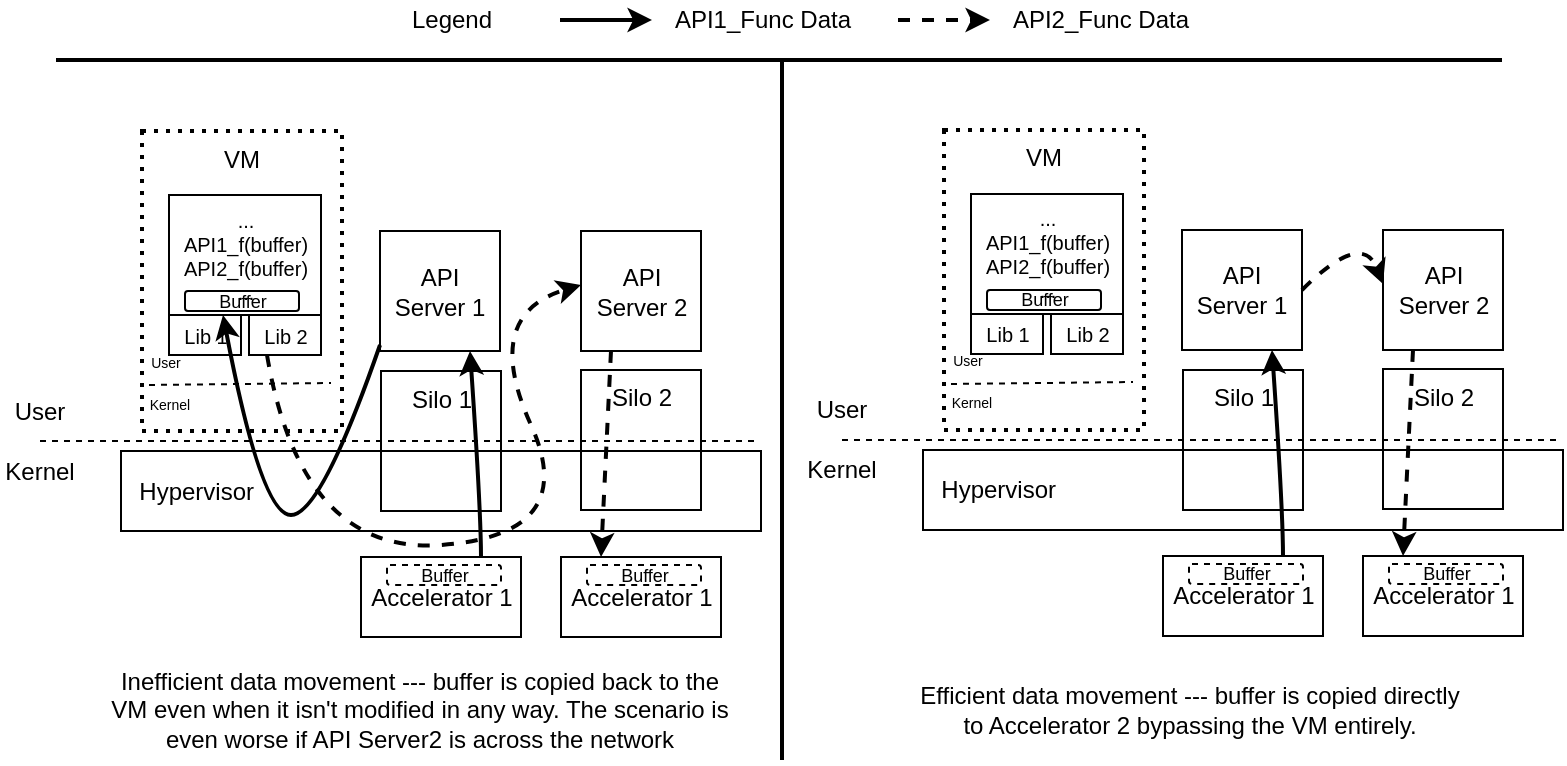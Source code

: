 <mxfile version="12.1.7" type="device" pages="1"><diagram id="teCDct7RlRdrfFZBSO62" name="Page-1"><mxGraphModel dx="932" dy="711" grid="1" gridSize="10" guides="1" tooltips="1" connect="1" arrows="1" fold="1" page="1" pageScale="1" pageWidth="800" pageHeight="400" math="0" shadow="0"><root><mxCell id="0"/><mxCell id="1" parent="0"/><mxCell id="tscXoGCFPhKTc5vVTDcR-264" value="&amp;nbsp; Hypervisor" style="rounded=0;whiteSpace=wrap;html=1;fillColor=none;align=left;" vertex="1" parent="1"><mxGeometry x="69.5" y="235.5" width="320" height="40" as="geometry"/></mxCell><mxCell id="tscXoGCFPhKTc5vVTDcR-266" value="Accelerator 1" style="rounded=0;whiteSpace=wrap;html=1;fillColor=none;" vertex="1" parent="1"><mxGeometry x="189.5" y="288.5" width="80" height="40" as="geometry"/></mxCell><mxCell id="tscXoGCFPhKTc5vVTDcR-267" value="Accelerator 1" style="rounded=0;whiteSpace=wrap;html=1;fillColor=none;" vertex="1" parent="1"><mxGeometry x="289.5" y="288.5" width="80" height="40" as="geometry"/></mxCell><mxCell id="tscXoGCFPhKTc5vVTDcR-268" value="VM" style="rounded=0;whiteSpace=wrap;html=1;fillColor=none;align=center;strokeWidth=2;verticalAlign=top;dashed=1;dashPattern=1 2;" vertex="1" parent="1"><mxGeometry x="80" y="75.5" width="100" height="150" as="geometry"/></mxCell><mxCell id="tscXoGCFPhKTc5vVTDcR-269" value="API Server 1" style="rounded=0;whiteSpace=wrap;html=1;fillColor=none;align=center;" vertex="1" parent="1"><mxGeometry x="199" y="125.5" width="60" height="60" as="geometry"/></mxCell><mxCell id="tscXoGCFPhKTc5vVTDcR-270" value="API Server 2" style="rounded=0;whiteSpace=wrap;html=1;fillColor=none;align=center;" vertex="1" parent="1"><mxGeometry x="299.5" y="125.5" width="60" height="60" as="geometry"/></mxCell><mxCell id="tscXoGCFPhKTc5vVTDcR-271" value="Silo 1" style="rounded=0;whiteSpace=wrap;html=1;fillColor=none;align=center;verticalAlign=top;strokeWidth=1;" vertex="1" parent="1"><mxGeometry x="199.5" y="195.5" width="60" height="70" as="geometry"/></mxCell><mxCell id="tscXoGCFPhKTc5vVTDcR-272" value="Silo 2" style="rounded=0;whiteSpace=wrap;html=1;fillColor=none;align=center;verticalAlign=top;strokeWidth=1;" vertex="1" parent="1"><mxGeometry x="299.5" y="195" width="60" height="70" as="geometry"/></mxCell><mxCell id="tscXoGCFPhKTc5vVTDcR-273" value="" style="endArrow=none;dashed=1;html=1;" edge="1" parent="1"><mxGeometry width="50" height="50" relative="1" as="geometry"><mxPoint x="29" y="230.5" as="sourcePoint"/><mxPoint x="389" y="230.5" as="targetPoint"/></mxGeometry></mxCell><mxCell id="tscXoGCFPhKTc5vVTDcR-274" value="Kernel" style="text;html=1;strokeColor=none;fillColor=none;align=center;verticalAlign=middle;whiteSpace=wrap;rounded=0;dashed=1;" vertex="1" parent="1"><mxGeometry x="9" y="235.5" width="40" height="20" as="geometry"/></mxCell><mxCell id="tscXoGCFPhKTc5vVTDcR-275" value="User" style="text;html=1;strokeColor=none;fillColor=none;align=center;verticalAlign=middle;whiteSpace=wrap;rounded=0;dashed=1;" vertex="1" parent="1"><mxGeometry x="9" y="205.5" width="40" height="20" as="geometry"/></mxCell><mxCell id="tscXoGCFPhKTc5vVTDcR-276" value="" style="endArrow=none;dashed=1;html=1;exitX=0.25;exitY=0;exitDx=0;exitDy=0;" edge="1" parent="1" source="tscXoGCFPhKTc5vVTDcR-277"><mxGeometry width="50" height="50" relative="1" as="geometry"><mxPoint x="104.5" y="201.5" as="sourcePoint"/><mxPoint x="174.5" y="201.5" as="targetPoint"/></mxGeometry></mxCell><mxCell id="tscXoGCFPhKTc5vVTDcR-277" value="Kernel" style="text;html=1;strokeColor=none;fillColor=none;align=center;verticalAlign=middle;whiteSpace=wrap;rounded=0;dashed=1;fontSize=7;" vertex="1" parent="1"><mxGeometry x="73.5" y="202.5" width="40" height="20" as="geometry"/></mxCell><mxCell id="tscXoGCFPhKTc5vVTDcR-278" value="User" style="text;html=1;strokeColor=none;fillColor=none;align=center;verticalAlign=middle;whiteSpace=wrap;rounded=0;dashed=1;fontSize=7;" vertex="1" parent="1"><mxGeometry x="71.5" y="181.5" width="40" height="20" as="geometry"/></mxCell><mxCell id="tscXoGCFPhKTc5vVTDcR-279" value="&lt;font style=&quot;font-size: 10px&quot;&gt;...&lt;br&gt;API1_f(buffer)&lt;br&gt;API2_f(buffer)&lt;br&gt;...&lt;br&gt;&lt;/font&gt;" style="rounded=0;whiteSpace=wrap;html=1;strokeWidth=1;fillColor=none;fontSize=7;align=center;verticalAlign=top;" vertex="1" parent="1"><mxGeometry x="93.5" y="107.5" width="76" height="60" as="geometry"/></mxCell><mxCell id="tscXoGCFPhKTc5vVTDcR-280" value="&lt;font style=&quot;font-size: 10px&quot;&gt;Lib 1&lt;/font&gt;" style="rounded=0;whiteSpace=wrap;html=1;strokeWidth=1;fillColor=none;fontSize=7;align=center;" vertex="1" parent="1"><mxGeometry x="93.5" y="167.5" width="36" height="20" as="geometry"/></mxCell><mxCell id="tscXoGCFPhKTc5vVTDcR-281" value="&lt;font style=&quot;font-size: 10px&quot;&gt;Lib 2&lt;/font&gt;" style="rounded=0;whiteSpace=wrap;html=1;strokeWidth=1;fillColor=none;fontSize=7;align=center;" vertex="1" parent="1"><mxGeometry x="133.5" y="167.5" width="36" height="20" as="geometry"/></mxCell><mxCell id="tscXoGCFPhKTc5vVTDcR-282" value="" style="curved=1;endArrow=classic;html=1;fontSize=7;exitX=0.75;exitY=0;exitDx=0;exitDy=0;entryX=0.75;entryY=1;entryDx=0;entryDy=0;strokeWidth=2;" edge="1" parent="1" source="tscXoGCFPhKTc5vVTDcR-266" target="tscXoGCFPhKTc5vVTDcR-269"><mxGeometry width="50" height="50" relative="1" as="geometry"><mxPoint x="239" y="195.5" as="sourcePoint"/><mxPoint x="219.5" y="305.5" as="targetPoint"/><Array as="points"><mxPoint x="249.5" y="265.5"/></Array></mxGeometry></mxCell><mxCell id="tscXoGCFPhKTc5vVTDcR-283" value="" style="curved=1;endArrow=classic;html=1;fontSize=7;exitX=0;exitY=0.75;exitDx=0;exitDy=0;entryX=0.75;entryY=0;entryDx=0;entryDy=0;strokeWidth=2;" edge="1" parent="1" target="tscXoGCFPhKTc5vVTDcR-280"><mxGeometry x="-0.513" y="-4" width="50" height="50" relative="1" as="geometry"><mxPoint x="199" y="182.5" as="sourcePoint"/><mxPoint x="209" y="177.5" as="targetPoint"/><Array as="points"><mxPoint x="169.5" y="267.5"/><mxPoint x="139.5" y="267.5"/></Array><mxPoint as="offset"/></mxGeometry></mxCell><mxCell id="tscXoGCFPhKTc5vVTDcR-284" value="" style="curved=1;endArrow=classic;html=1;fontSize=7;entryX=0.25;entryY=0;entryDx=0;entryDy=0;exitX=0.25;exitY=1;exitDx=0;exitDy=0;dashed=1;strokeWidth=2;" edge="1" parent="1" source="tscXoGCFPhKTc5vVTDcR-270" target="tscXoGCFPhKTc5vVTDcR-267"><mxGeometry width="50" height="50" relative="1" as="geometry"><mxPoint x="309.5" y="205.5" as="sourcePoint"/><mxPoint x="309.5" y="295.5" as="targetPoint"/><Array as="points"/></mxGeometry></mxCell><mxCell id="tscXoGCFPhKTc5vVTDcR-285" value="" style="curved=1;endArrow=classic;html=1;fontSize=7;exitX=0.25;exitY=1;exitDx=0;exitDy=0;dashed=1;strokeWidth=2;entryX=0;entryY=0.25;entryDx=0;entryDy=0;" edge="1" parent="1" source="tscXoGCFPhKTc5vVTDcR-281"><mxGeometry x="-0.51" y="3" width="50" height="50" relative="1" as="geometry"><mxPoint x="121.5" y="177.5" as="sourcePoint"/><mxPoint x="299.5" y="152.5" as="targetPoint"/><Array as="points"><mxPoint x="159.5" y="287.5"/><mxPoint x="299.5" y="277.5"/><mxPoint x="249.5" y="167.5"/></Array><mxPoint as="offset"/></mxGeometry></mxCell><mxCell id="tscXoGCFPhKTc5vVTDcR-288" value="&lt;font style=&quot;font-size: 9px&quot;&gt;Buffer&lt;/font&gt;" style="rounded=1;whiteSpace=wrap;html=1;strokeWidth=1;fillColor=none;fontSize=7;align=center;" vertex="1" parent="1"><mxGeometry x="101.5" y="155.5" width="57" height="10" as="geometry"/></mxCell><mxCell id="tscXoGCFPhKTc5vVTDcR-290" value="&lt;font style=&quot;font-size: 9px&quot;&gt;Buffer&lt;/font&gt;" style="rounded=1;whiteSpace=wrap;html=1;strokeWidth=1;fillColor=none;fontSize=7;align=center;dashed=1;" vertex="1" parent="1"><mxGeometry x="202.5" y="292.5" width="57" height="10" as="geometry"/></mxCell><mxCell id="tscXoGCFPhKTc5vVTDcR-291" value="&lt;font style=&quot;font-size: 9px&quot;&gt;Buffer&lt;/font&gt;" style="rounded=1;whiteSpace=wrap;html=1;strokeWidth=1;fillColor=none;fontSize=7;align=center;dashed=1;" vertex="1" parent="1"><mxGeometry x="302.5" y="292.5" width="57" height="10" as="geometry"/></mxCell><mxCell id="tscXoGCFPhKTc5vVTDcR-292" value="&amp;nbsp; Hypervisor" style="rounded=0;whiteSpace=wrap;html=1;fillColor=none;align=left;" vertex="1" parent="1"><mxGeometry x="470.5" y="235" width="320" height="40" as="geometry"/></mxCell><mxCell id="tscXoGCFPhKTc5vVTDcR-293" value="Accelerator 1" style="rounded=0;whiteSpace=wrap;html=1;fillColor=none;" vertex="1" parent="1"><mxGeometry x="590.5" y="288" width="80" height="40" as="geometry"/></mxCell><mxCell id="tscXoGCFPhKTc5vVTDcR-294" value="Accelerator 1" style="rounded=0;whiteSpace=wrap;html=1;fillColor=none;" vertex="1" parent="1"><mxGeometry x="690.5" y="288" width="80" height="40" as="geometry"/></mxCell><mxCell id="tscXoGCFPhKTc5vVTDcR-295" value="VM" style="rounded=0;whiteSpace=wrap;html=1;fillColor=none;align=center;strokeWidth=2;verticalAlign=top;dashed=1;dashPattern=1 2;" vertex="1" parent="1"><mxGeometry x="481" y="75" width="100" height="150" as="geometry"/></mxCell><mxCell id="tscXoGCFPhKTc5vVTDcR-296" value="API Server 1" style="rounded=0;whiteSpace=wrap;html=1;fillColor=none;align=center;" vertex="1" parent="1"><mxGeometry x="600" y="125" width="60" height="60" as="geometry"/></mxCell><mxCell id="tscXoGCFPhKTc5vVTDcR-297" value="API Server 2" style="rounded=0;whiteSpace=wrap;html=1;fillColor=none;align=center;" vertex="1" parent="1"><mxGeometry x="700.5" y="125" width="60" height="60" as="geometry"/></mxCell><mxCell id="tscXoGCFPhKTc5vVTDcR-298" value="Silo 1" style="rounded=0;whiteSpace=wrap;html=1;fillColor=none;align=center;verticalAlign=top;strokeWidth=1;" vertex="1" parent="1"><mxGeometry x="600.5" y="195" width="60" height="70" as="geometry"/></mxCell><mxCell id="tscXoGCFPhKTc5vVTDcR-299" value="Silo 2" style="rounded=0;whiteSpace=wrap;html=1;fillColor=none;align=center;verticalAlign=top;strokeWidth=1;" vertex="1" parent="1"><mxGeometry x="700.5" y="194.5" width="60" height="70" as="geometry"/></mxCell><mxCell id="tscXoGCFPhKTc5vVTDcR-300" value="" style="endArrow=none;dashed=1;html=1;" edge="1" parent="1"><mxGeometry width="50" height="50" relative="1" as="geometry"><mxPoint x="430" y="230" as="sourcePoint"/><mxPoint x="790" y="230" as="targetPoint"/></mxGeometry></mxCell><mxCell id="tscXoGCFPhKTc5vVTDcR-301" value="Kernel" style="text;html=1;strokeColor=none;fillColor=none;align=center;verticalAlign=middle;whiteSpace=wrap;rounded=0;dashed=1;" vertex="1" parent="1"><mxGeometry x="410" y="235" width="40" height="20" as="geometry"/></mxCell><mxCell id="tscXoGCFPhKTc5vVTDcR-302" value="User" style="text;html=1;strokeColor=none;fillColor=none;align=center;verticalAlign=middle;whiteSpace=wrap;rounded=0;dashed=1;" vertex="1" parent="1"><mxGeometry x="410" y="205" width="40" height="20" as="geometry"/></mxCell><mxCell id="tscXoGCFPhKTc5vVTDcR-303" value="" style="endArrow=none;dashed=1;html=1;exitX=0.25;exitY=0;exitDx=0;exitDy=0;" edge="1" parent="1" source="tscXoGCFPhKTc5vVTDcR-304"><mxGeometry width="50" height="50" relative="1" as="geometry"><mxPoint x="505.5" y="201" as="sourcePoint"/><mxPoint x="575.5" y="201" as="targetPoint"/></mxGeometry></mxCell><mxCell id="tscXoGCFPhKTc5vVTDcR-304" value="Kernel" style="text;html=1;strokeColor=none;fillColor=none;align=center;verticalAlign=middle;whiteSpace=wrap;rounded=0;dashed=1;fontSize=7;" vertex="1" parent="1"><mxGeometry x="474.5" y="202" width="40" height="20" as="geometry"/></mxCell><mxCell id="tscXoGCFPhKTc5vVTDcR-305" value="User" style="text;html=1;strokeColor=none;fillColor=none;align=center;verticalAlign=middle;whiteSpace=wrap;rounded=0;dashed=1;fontSize=7;" vertex="1" parent="1"><mxGeometry x="472.5" y="181" width="40" height="20" as="geometry"/></mxCell><mxCell id="tscXoGCFPhKTc5vVTDcR-306" value="&lt;font style=&quot;font-size: 10px&quot;&gt;...&lt;br&gt;API1_f(buffer)&lt;br&gt;API2_f(buffer)&lt;br&gt;...&lt;br&gt;&lt;/font&gt;" style="rounded=0;whiteSpace=wrap;html=1;strokeWidth=1;fillColor=none;fontSize=7;align=center;verticalAlign=top;" vertex="1" parent="1"><mxGeometry x="494.5" y="107" width="76" height="60" as="geometry"/></mxCell><mxCell id="tscXoGCFPhKTc5vVTDcR-307" value="&lt;font style=&quot;font-size: 10px&quot;&gt;Lib 1&lt;/font&gt;" style="rounded=0;whiteSpace=wrap;html=1;strokeWidth=1;fillColor=none;fontSize=7;align=center;" vertex="1" parent="1"><mxGeometry x="494.5" y="167" width="36" height="20" as="geometry"/></mxCell><mxCell id="tscXoGCFPhKTc5vVTDcR-308" value="&lt;font style=&quot;font-size: 10px&quot;&gt;Lib 2&lt;/font&gt;" style="rounded=0;whiteSpace=wrap;html=1;strokeWidth=1;fillColor=none;fontSize=7;align=center;" vertex="1" parent="1"><mxGeometry x="534.5" y="167" width="36" height="20" as="geometry"/></mxCell><mxCell id="tscXoGCFPhKTc5vVTDcR-309" value="" style="curved=1;endArrow=classic;html=1;fontSize=7;exitX=0.75;exitY=0;exitDx=0;exitDy=0;entryX=0.75;entryY=1;entryDx=0;entryDy=0;strokeWidth=2;" edge="1" parent="1" source="tscXoGCFPhKTc5vVTDcR-293" target="tscXoGCFPhKTc5vVTDcR-296"><mxGeometry width="50" height="50" relative="1" as="geometry"><mxPoint x="640" y="195" as="sourcePoint"/><mxPoint x="620.5" y="305" as="targetPoint"/><Array as="points"><mxPoint x="650.5" y="265"/></Array></mxGeometry></mxCell><mxCell id="tscXoGCFPhKTc5vVTDcR-311" value="" style="curved=1;endArrow=classic;html=1;fontSize=7;entryX=0.25;entryY=0;entryDx=0;entryDy=0;exitX=0.25;exitY=1;exitDx=0;exitDy=0;dashed=1;strokeWidth=2;" edge="1" parent="1" source="tscXoGCFPhKTc5vVTDcR-297" target="tscXoGCFPhKTc5vVTDcR-294"><mxGeometry width="50" height="50" relative="1" as="geometry"><mxPoint x="710.5" y="205" as="sourcePoint"/><mxPoint x="710.5" y="295" as="targetPoint"/><Array as="points"/></mxGeometry></mxCell><mxCell id="tscXoGCFPhKTc5vVTDcR-312" value="" style="curved=1;endArrow=classic;html=1;fontSize=7;exitX=1;exitY=0.5;exitDx=0;exitDy=0;dashed=1;strokeWidth=2;entryX=0;entryY=0.25;entryDx=0;entryDy=0;" edge="1" parent="1" source="tscXoGCFPhKTc5vVTDcR-296"><mxGeometry x="-0.51" y="3" width="50" height="50" relative="1" as="geometry"><mxPoint x="522.5" y="177" as="sourcePoint"/><mxPoint x="700.5" y="152" as="targetPoint"/><Array as="points"><mxPoint x="690" y="125"/></Array><mxPoint as="offset"/></mxGeometry></mxCell><mxCell id="tscXoGCFPhKTc5vVTDcR-313" value="&lt;font style=&quot;font-size: 9px&quot;&gt;Buffer&lt;/font&gt;" style="rounded=1;whiteSpace=wrap;html=1;strokeWidth=1;fillColor=none;fontSize=7;align=center;" vertex="1" parent="1"><mxGeometry x="502.5" y="155" width="57" height="10" as="geometry"/></mxCell><mxCell id="tscXoGCFPhKTc5vVTDcR-314" value="&lt;font style=&quot;font-size: 9px&quot;&gt;Buffer&lt;/font&gt;" style="rounded=1;whiteSpace=wrap;html=1;strokeWidth=1;fillColor=none;fontSize=7;align=center;dashed=1;" vertex="1" parent="1"><mxGeometry x="603.5" y="292" width="57" height="10" as="geometry"/></mxCell><mxCell id="tscXoGCFPhKTc5vVTDcR-315" value="&lt;font style=&quot;font-size: 9px&quot;&gt;Buffer&lt;/font&gt;" style="rounded=1;whiteSpace=wrap;html=1;strokeWidth=1;fillColor=none;fontSize=7;align=center;dashed=1;" vertex="1" parent="1"><mxGeometry x="703.5" y="292" width="57" height="10" as="geometry"/></mxCell><mxCell id="tscXoGCFPhKTc5vVTDcR-316" value="" style="endArrow=none;html=1;strokeWidth=2;fontSize=7;" edge="1" parent="1"><mxGeometry width="50" height="50" relative="1" as="geometry"><mxPoint x="400" y="390" as="sourcePoint"/><mxPoint x="400" y="40" as="targetPoint"/></mxGeometry></mxCell><mxCell id="tscXoGCFPhKTc5vVTDcR-317" value="&lt;font style=&quot;font-size: 12px&quot;&gt;Inefficient data movement --- buffer is copied back to the VM even when it isn't modified in any way. The scenario is even worse if API Server2 is across the network&lt;/font&gt;" style="text;html=1;strokeColor=none;fillColor=none;align=center;verticalAlign=middle;whiteSpace=wrap;rounded=0;dashed=1;fontSize=7;" vertex="1" parent="1"><mxGeometry x="60" y="345" width="318" height="40" as="geometry"/></mxCell><mxCell id="tscXoGCFPhKTc5vVTDcR-318" value="&lt;font style=&quot;font-size: 12px&quot;&gt;Efficient data movement --- buffer is copied directly to Accelerator 2 bypassing the VM entirely.&lt;/font&gt;" style="text;html=1;strokeColor=none;fillColor=none;align=center;verticalAlign=middle;whiteSpace=wrap;rounded=0;dashed=1;fontSize=7;" vertex="1" parent="1"><mxGeometry x="464" y="345" width="280" height="40" as="geometry"/></mxCell><mxCell id="tscXoGCFPhKTc5vVTDcR-321" value="&lt;font style=&quot;font-size: 12px&quot;&gt;Legend&lt;/font&gt;" style="text;html=1;strokeColor=none;fillColor=none;align=center;verticalAlign=middle;whiteSpace=wrap;rounded=0;fontSize=7;" vertex="1" parent="1"><mxGeometry x="215" y="10" width="40" height="20" as="geometry"/></mxCell><mxCell id="tscXoGCFPhKTc5vVTDcR-322" value="" style="endArrow=none;html=1;strokeWidth=2;fontSize=7;" edge="1" parent="1"><mxGeometry width="50" height="50" relative="1" as="geometry"><mxPoint x="37" y="40" as="sourcePoint"/><mxPoint x="760" y="40" as="targetPoint"/></mxGeometry></mxCell><mxCell id="tscXoGCFPhKTc5vVTDcR-323" value="" style="endArrow=classic;html=1;strokeWidth=2;fontSize=7;" edge="1" parent="1"><mxGeometry width="50" height="50" relative="1" as="geometry"><mxPoint x="289" y="20" as="sourcePoint"/><mxPoint x="335" y="20" as="targetPoint"/></mxGeometry></mxCell><mxCell id="tscXoGCFPhKTc5vVTDcR-325" value="&lt;font style=&quot;font-size: 12px&quot;&gt;API1_Func Data&lt;/font&gt;" style="text;html=1;strokeColor=none;fillColor=none;align=center;verticalAlign=middle;whiteSpace=wrap;rounded=0;fontSize=7;" vertex="1" parent="1"><mxGeometry x="345" y="10" width="91" height="20" as="geometry"/></mxCell><mxCell id="tscXoGCFPhKTc5vVTDcR-326" value="" style="endArrow=classic;html=1;strokeWidth=2;fontSize=7;dashed=1;" edge="1" parent="1"><mxGeometry width="50" height="50" relative="1" as="geometry"><mxPoint x="458" y="20" as="sourcePoint"/><mxPoint x="504" y="20" as="targetPoint"/></mxGeometry></mxCell><mxCell id="tscXoGCFPhKTc5vVTDcR-327" value="&lt;font style=&quot;font-size: 12px&quot;&gt;API2_Func Data&lt;/font&gt;" style="text;html=1;strokeColor=none;fillColor=none;align=center;verticalAlign=middle;whiteSpace=wrap;rounded=0;fontSize=7;" vertex="1" parent="1"><mxGeometry x="514" y="10" width="91" height="20" as="geometry"/></mxCell></root></mxGraphModel></diagram></mxfile>